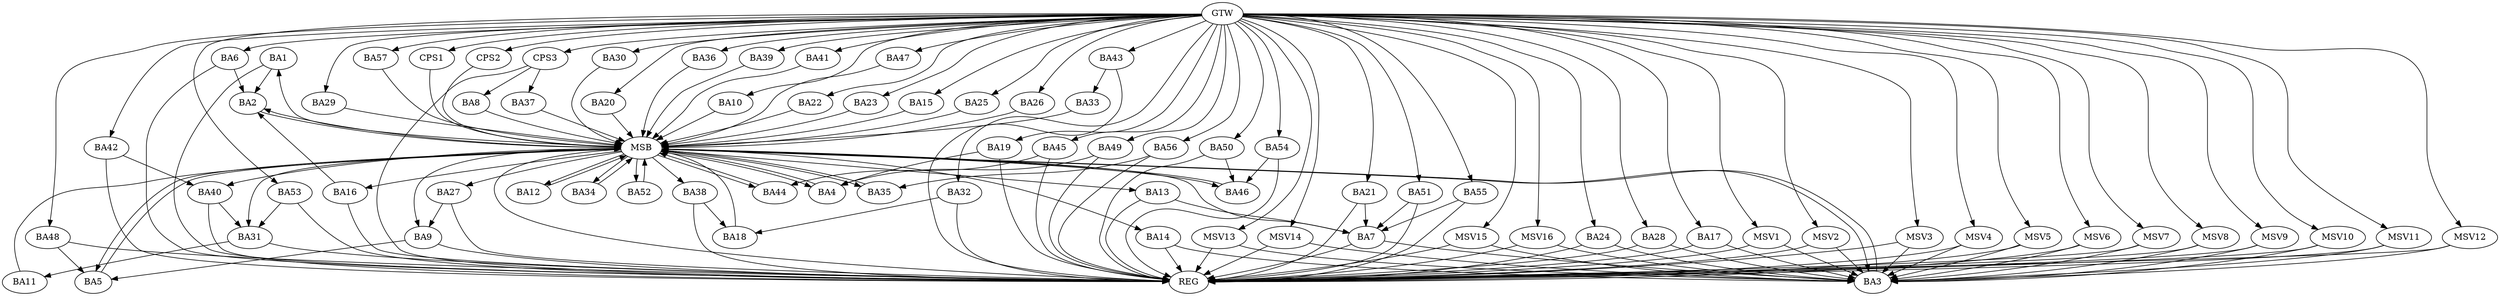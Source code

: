 strict digraph G {
  BA1 [ label="BA1" ];
  BA2 [ label="BA2" ];
  BA3 [ label="BA3" ];
  BA4 [ label="BA4" ];
  BA5 [ label="BA5" ];
  BA6 [ label="BA6" ];
  BA7 [ label="BA7" ];
  BA8 [ label="BA8" ];
  BA9 [ label="BA9" ];
  BA10 [ label="BA10" ];
  BA11 [ label="BA11" ];
  BA12 [ label="BA12" ];
  BA13 [ label="BA13" ];
  BA14 [ label="BA14" ];
  BA15 [ label="BA15" ];
  BA16 [ label="BA16" ];
  BA17 [ label="BA17" ];
  BA18 [ label="BA18" ];
  BA19 [ label="BA19" ];
  BA20 [ label="BA20" ];
  BA21 [ label="BA21" ];
  BA22 [ label="BA22" ];
  BA23 [ label="BA23" ];
  BA24 [ label="BA24" ];
  BA25 [ label="BA25" ];
  BA26 [ label="BA26" ];
  BA27 [ label="BA27" ];
  BA28 [ label="BA28" ];
  BA29 [ label="BA29" ];
  BA30 [ label="BA30" ];
  BA31 [ label="BA31" ];
  BA32 [ label="BA32" ];
  BA33 [ label="BA33" ];
  BA34 [ label="BA34" ];
  BA35 [ label="BA35" ];
  BA36 [ label="BA36" ];
  BA37 [ label="BA37" ];
  BA38 [ label="BA38" ];
  BA39 [ label="BA39" ];
  BA40 [ label="BA40" ];
  BA41 [ label="BA41" ];
  BA42 [ label="BA42" ];
  BA43 [ label="BA43" ];
  BA44 [ label="BA44" ];
  BA45 [ label="BA45" ];
  BA46 [ label="BA46" ];
  BA47 [ label="BA47" ];
  BA48 [ label="BA48" ];
  BA49 [ label="BA49" ];
  BA50 [ label="BA50" ];
  BA51 [ label="BA51" ];
  BA52 [ label="BA52" ];
  BA53 [ label="BA53" ];
  BA54 [ label="BA54" ];
  BA55 [ label="BA55" ];
  BA56 [ label="BA56" ];
  BA57 [ label="BA57" ];
  CPS1 [ label="CPS1" ];
  CPS2 [ label="CPS2" ];
  CPS3 [ label="CPS3" ];
  GTW [ label="GTW" ];
  REG [ label="REG" ];
  MSB [ label="MSB" ];
  MSV1 [ label="MSV1" ];
  MSV2 [ label="MSV2" ];
  MSV3 [ label="MSV3" ];
  MSV4 [ label="MSV4" ];
  MSV5 [ label="MSV5" ];
  MSV6 [ label="MSV6" ];
  MSV7 [ label="MSV7" ];
  MSV8 [ label="MSV8" ];
  MSV9 [ label="MSV9" ];
  MSV10 [ label="MSV10" ];
  MSV11 [ label="MSV11" ];
  MSV12 [ label="MSV12" ];
  MSV13 [ label="MSV13" ];
  MSV14 [ label="MSV14" ];
  MSV15 [ label="MSV15" ];
  MSV16 [ label="MSV16" ];
  BA1 -> BA2;
  BA6 -> BA2;
  BA7 -> BA3;
  BA9 -> BA5;
  BA13 -> BA7;
  BA14 -> BA3;
  BA16 -> BA2;
  BA17 -> BA3;
  BA19 -> BA4;
  BA21 -> BA7;
  BA24 -> BA3;
  BA27 -> BA9;
  BA28 -> BA3;
  BA31 -> BA11;
  BA32 -> BA18;
  BA38 -> BA18;
  BA40 -> BA31;
  BA42 -> BA40;
  BA43 -> BA33;
  BA45 -> BA44;
  BA48 -> BA5;
  BA49 -> BA4;
  BA50 -> BA46;
  BA51 -> BA7;
  BA53 -> BA31;
  BA54 -> BA46;
  BA55 -> BA7;
  BA56 -> BA35;
  CPS3 -> BA8;
  CPS3 -> BA37;
  GTW -> BA6;
  GTW -> BA10;
  GTW -> BA15;
  GTW -> BA17;
  GTW -> BA19;
  GTW -> BA20;
  GTW -> BA21;
  GTW -> BA22;
  GTW -> BA23;
  GTW -> BA24;
  GTW -> BA25;
  GTW -> BA26;
  GTW -> BA28;
  GTW -> BA29;
  GTW -> BA30;
  GTW -> BA32;
  GTW -> BA36;
  GTW -> BA39;
  GTW -> BA41;
  GTW -> BA42;
  GTW -> BA43;
  GTW -> BA45;
  GTW -> BA47;
  GTW -> BA48;
  GTW -> BA49;
  GTW -> BA50;
  GTW -> BA51;
  GTW -> BA53;
  GTW -> BA54;
  GTW -> BA55;
  GTW -> BA56;
  GTW -> BA57;
  GTW -> CPS1;
  GTW -> CPS2;
  GTW -> CPS3;
  BA1 -> REG;
  BA6 -> REG;
  BA7 -> REG;
  BA9 -> REG;
  BA13 -> REG;
  BA14 -> REG;
  BA16 -> REG;
  BA17 -> REG;
  BA19 -> REG;
  BA21 -> REG;
  BA24 -> REG;
  BA27 -> REG;
  BA28 -> REG;
  BA31 -> REG;
  BA32 -> REG;
  BA38 -> REG;
  BA40 -> REG;
  BA42 -> REG;
  BA43 -> REG;
  BA45 -> REG;
  BA48 -> REG;
  BA49 -> REG;
  BA50 -> REG;
  BA51 -> REG;
  BA53 -> REG;
  BA54 -> REG;
  BA55 -> REG;
  BA56 -> REG;
  CPS3 -> REG;
  BA2 -> MSB;
  MSB -> BA1;
  MSB -> REG;
  BA3 -> MSB;
  MSB -> BA2;
  BA4 -> MSB;
  BA5 -> MSB;
  MSB -> BA4;
  BA8 -> MSB;
  MSB -> BA3;
  BA10 -> MSB;
  MSB -> BA9;
  BA11 -> MSB;
  BA12 -> MSB;
  BA15 -> MSB;
  BA18 -> MSB;
  MSB -> BA7;
  BA20 -> MSB;
  MSB -> BA5;
  BA22 -> MSB;
  BA23 -> MSB;
  BA25 -> MSB;
  MSB -> BA16;
  BA26 -> MSB;
  BA29 -> MSB;
  BA30 -> MSB;
  MSB -> BA27;
  BA33 -> MSB;
  MSB -> BA14;
  BA34 -> MSB;
  MSB -> BA12;
  BA35 -> MSB;
  BA36 -> MSB;
  BA37 -> MSB;
  BA39 -> MSB;
  BA41 -> MSB;
  MSB -> BA34;
  BA44 -> MSB;
  BA46 -> MSB;
  MSB -> BA38;
  BA47 -> MSB;
  BA52 -> MSB;
  MSB -> BA31;
  BA57 -> MSB;
  CPS1 -> MSB;
  MSB -> BA13;
  MSB -> BA52;
  MSB -> BA46;
  MSB -> BA35;
  MSB -> BA40;
  CPS2 -> MSB;
  MSB -> BA44;
  MSV1 -> BA3;
  GTW -> MSV1;
  MSV1 -> REG;
  MSV2 -> BA3;
  MSV3 -> BA3;
  GTW -> MSV2;
  MSV2 -> REG;
  GTW -> MSV3;
  MSV3 -> REG;
  MSV4 -> BA3;
  GTW -> MSV4;
  MSV4 -> REG;
  MSV5 -> BA3;
  MSV6 -> BA3;
  GTW -> MSV5;
  MSV5 -> REG;
  GTW -> MSV6;
  MSV6 -> REG;
  MSV7 -> BA3;
  MSV8 -> BA3;
  GTW -> MSV7;
  MSV7 -> REG;
  GTW -> MSV8;
  MSV8 -> REG;
  MSV9 -> BA3;
  MSV10 -> BA3;
  GTW -> MSV9;
  MSV9 -> REG;
  GTW -> MSV10;
  MSV10 -> REG;
  MSV11 -> BA3;
  GTW -> MSV11;
  MSV11 -> REG;
  MSV12 -> BA3;
  MSV13 -> BA3;
  MSV14 -> BA3;
  MSV15 -> BA3;
  MSV16 -> BA3;
  GTW -> MSV12;
  MSV12 -> REG;
  GTW -> MSV13;
  MSV13 -> REG;
  GTW -> MSV14;
  MSV14 -> REG;
  GTW -> MSV15;
  MSV15 -> REG;
  GTW -> MSV16;
  MSV16 -> REG;
}
